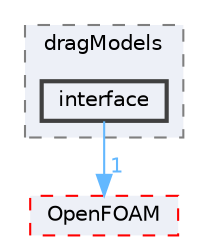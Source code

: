 digraph "src/phaseSystemModels/multiphaseEuler/multiphaseSystem/interfacialModels/dragModels/interface"
{
 // LATEX_PDF_SIZE
  bgcolor="transparent";
  edge [fontname=Helvetica,fontsize=10,labelfontname=Helvetica,labelfontsize=10];
  node [fontname=Helvetica,fontsize=10,shape=box,height=0.2,width=0.4];
  compound=true
  subgraph clusterdir_5130330b69a79dabb212eb5112e28572 {
    graph [ bgcolor="#edf0f7", pencolor="grey50", label="dragModels", fontname=Helvetica,fontsize=10 style="filled,dashed", URL="dir_5130330b69a79dabb212eb5112e28572.html",tooltip=""]
  dir_bd5856c75bb7075be43d96b071211b58 [label="interface", fillcolor="#edf0f7", color="grey25", style="filled,bold", URL="dir_bd5856c75bb7075be43d96b071211b58.html",tooltip=""];
  }
  dir_c5473ff19b20e6ec4dfe5c310b3778a8 [label="OpenFOAM", fillcolor="#edf0f7", color="red", style="filled,dashed", URL="dir_c5473ff19b20e6ec4dfe5c310b3778a8.html",tooltip=""];
  dir_bd5856c75bb7075be43d96b071211b58->dir_c5473ff19b20e6ec4dfe5c310b3778a8 [headlabel="1", labeldistance=1.5 headhref="dir_001887_002695.html" href="dir_001887_002695.html" color="steelblue1" fontcolor="steelblue1"];
}

